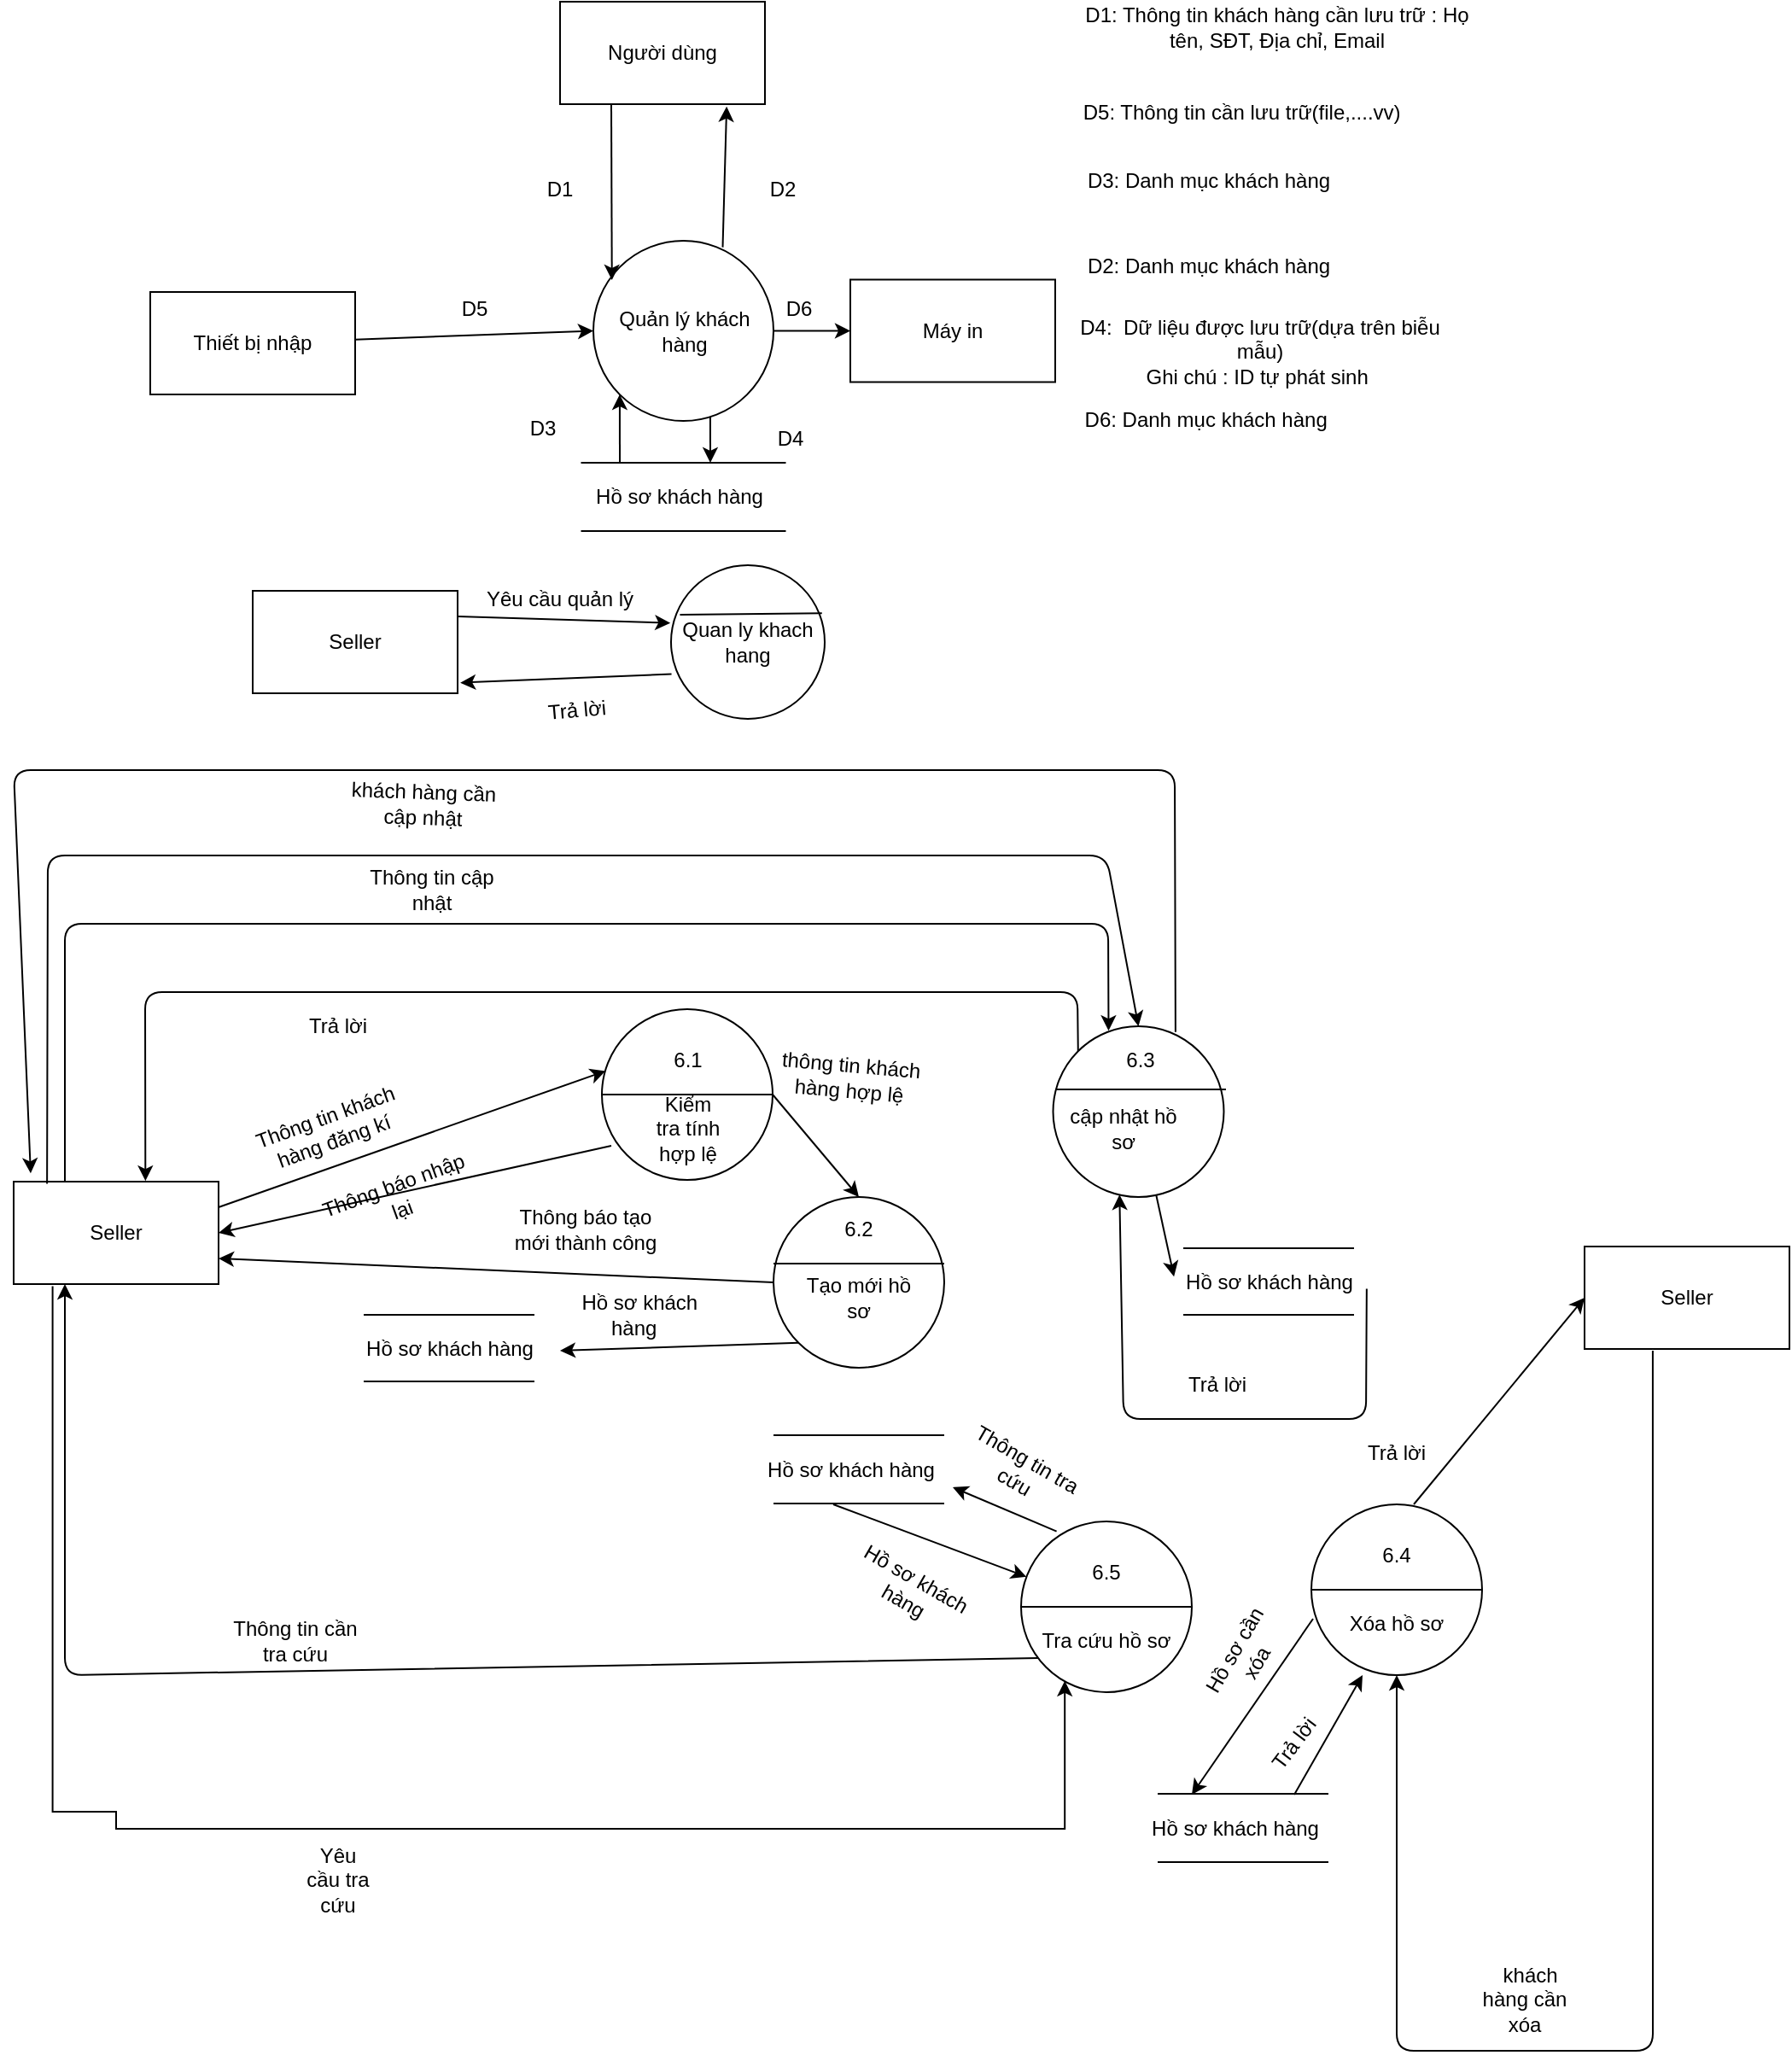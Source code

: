 <mxfile version="13.10.4" type="github" pages="2">
  <diagram id="JgeWKXrkC_5JvDDDMSsi" name="Page-1">
    <mxGraphModel dx="1240" dy="2261" grid="1" gridSize="10" guides="1" tooltips="1" connect="1" arrows="1" fold="1" page="1" pageScale="1" pageWidth="1169" pageHeight="1654" math="0" shadow="0">
      <root>
        <mxCell id="0" />
        <mxCell id="1" parent="0" />
        <mxCell id="gLQEt93kTb4q3hrymPHU-1" value="Seller" style="rounded=0;whiteSpace=wrap;html=1;" parent="1" vertex="1">
          <mxGeometry x="180" y="45" width="120" height="60" as="geometry" />
        </mxCell>
        <mxCell id="gLQEt93kTb4q3hrymPHU-2" value="Quan ly khach hang" style="ellipse;whiteSpace=wrap;html=1;aspect=fixed;" parent="1" vertex="1">
          <mxGeometry x="425" y="30" width="90" height="90" as="geometry" />
        </mxCell>
        <mxCell id="gLQEt93kTb4q3hrymPHU-4" value="" style="endArrow=classic;html=1;exitX=1;exitY=0.25;exitDx=0;exitDy=0;entryX=-0.004;entryY=0.376;entryDx=0;entryDy=0;entryPerimeter=0;" parent="1" source="gLQEt93kTb4q3hrymPHU-1" target="gLQEt93kTb4q3hrymPHU-2" edge="1">
          <mxGeometry width="50" height="50" relative="1" as="geometry">
            <mxPoint x="500" y="320" as="sourcePoint" />
            <mxPoint x="550" y="270" as="targetPoint" />
          </mxGeometry>
        </mxCell>
        <mxCell id="gLQEt93kTb4q3hrymPHU-5" value="Yêu cầu quản lý" style="text;html=1;strokeColor=none;fillColor=none;align=center;verticalAlign=middle;whiteSpace=wrap;rounded=0;" parent="1" vertex="1">
          <mxGeometry x="314.5" y="40" width="90" height="20" as="geometry" />
        </mxCell>
        <mxCell id="gLQEt93kTb4q3hrymPHU-6" value="" style="endArrow=classic;html=1;entryX=1.013;entryY=0.897;entryDx=0;entryDy=0;entryPerimeter=0;exitX=0.003;exitY=0.709;exitDx=0;exitDy=0;exitPerimeter=0;" parent="1" source="gLQEt93kTb4q3hrymPHU-2" target="gLQEt93kTb4q3hrymPHU-1" edge="1">
          <mxGeometry width="50" height="50" relative="1" as="geometry">
            <mxPoint x="500" y="310" as="sourcePoint" />
            <mxPoint x="340" y="230" as="targetPoint" />
          </mxGeometry>
        </mxCell>
        <mxCell id="gLQEt93kTb4q3hrymPHU-7" value="Trả lời" style="text;html=1;strokeColor=none;fillColor=none;align=center;verticalAlign=middle;whiteSpace=wrap;rounded=0;rotation=-5;" parent="1" vertex="1">
          <mxGeometry x="324.5" y="105" width="90" height="20" as="geometry" />
        </mxCell>
        <mxCell id="gLQEt93kTb4q3hrymPHU-13" value="" style="ellipse;whiteSpace=wrap;html=1;aspect=fixed;" parent="1" vertex="1">
          <mxGeometry x="384.5" y="290" width="100" height="100" as="geometry" />
        </mxCell>
        <mxCell id="gLQEt93kTb4q3hrymPHU-14" value="" style="ellipse;whiteSpace=wrap;html=1;aspect=fixed;" parent="1" vertex="1">
          <mxGeometry x="485" y="400" width="100" height="100" as="geometry" />
        </mxCell>
        <mxCell id="gLQEt93kTb4q3hrymPHU-15" value="" style="endArrow=none;html=1;exitX=0;exitY=0.5;exitDx=0;exitDy=0;entryX=1;entryY=0.5;entryDx=0;entryDy=0;" parent="1" source="gLQEt93kTb4q3hrymPHU-13" target="gLQEt93kTb4q3hrymPHU-13" edge="1">
          <mxGeometry width="50" height="50" relative="1" as="geometry">
            <mxPoint x="609.5" y="290" as="sourcePoint" />
            <mxPoint x="659.5" y="240" as="targetPoint" />
          </mxGeometry>
        </mxCell>
        <mxCell id="gLQEt93kTb4q3hrymPHU-16" value="" style="endArrow=none;html=1;exitX=0;exitY=0.5;exitDx=0;exitDy=0;entryX=1;entryY=0.5;entryDx=0;entryDy=0;" parent="1" edge="1">
          <mxGeometry width="50" height="50" relative="1" as="geometry">
            <mxPoint x="485" y="439" as="sourcePoint" />
            <mxPoint x="585" y="439" as="targetPoint" />
          </mxGeometry>
        </mxCell>
        <mxCell id="gLQEt93kTb4q3hrymPHU-17" value="6.1" style="text;html=1;strokeColor=none;fillColor=none;align=center;verticalAlign=middle;whiteSpace=wrap;rounded=0;" parent="1" vertex="1">
          <mxGeometry x="414.5" y="310" width="40" height="20" as="geometry" />
        </mxCell>
        <mxCell id="gLQEt93kTb4q3hrymPHU-18" value="Kiểm tra tính hợp lệ" style="text;html=1;strokeColor=none;fillColor=none;align=center;verticalAlign=middle;whiteSpace=wrap;rounded=0;" parent="1" vertex="1">
          <mxGeometry x="414.5" y="350" width="40" height="20" as="geometry" />
        </mxCell>
        <mxCell id="gLQEt93kTb4q3hrymPHU-19" value="" style="endArrow=none;html=1;exitX=0.058;exitY=0.322;exitDx=0;exitDy=0;entryX=0.982;entryY=0.313;entryDx=0;entryDy=0;entryPerimeter=0;exitPerimeter=0;" parent="1" source="gLQEt93kTb4q3hrymPHU-2" target="gLQEt93kTb4q3hrymPHU-2" edge="1">
          <mxGeometry width="50" height="50" relative="1" as="geometry">
            <mxPoint x="425" y="110" as="sourcePoint" />
            <mxPoint x="475" y="60" as="targetPoint" />
          </mxGeometry>
        </mxCell>
        <mxCell id="gLQEt93kTb4q3hrymPHU-20" value="6.2" style="text;html=1;strokeColor=none;fillColor=none;align=center;verticalAlign=middle;whiteSpace=wrap;rounded=0;" parent="1" vertex="1">
          <mxGeometry x="495" y="409" width="80" height="20" as="geometry" />
        </mxCell>
        <mxCell id="gLQEt93kTb4q3hrymPHU-21" value="Tạo mới hồ sơ" style="text;html=1;strokeColor=none;fillColor=none;align=center;verticalAlign=middle;whiteSpace=wrap;rounded=0;" parent="1" vertex="1">
          <mxGeometry x="495" y="449" width="80" height="20" as="geometry" />
        </mxCell>
        <mxCell id="gLQEt93kTb4q3hrymPHU-26" value="" style="ellipse;whiteSpace=wrap;html=1;aspect=fixed;" parent="1" vertex="1">
          <mxGeometry x="800" y="580" width="100" height="100" as="geometry" />
        </mxCell>
        <mxCell id="gLQEt93kTb4q3hrymPHU-27" value="" style="endArrow=none;html=1;exitX=0;exitY=0.5;exitDx=0;exitDy=0;entryX=1;entryY=0.5;entryDx=0;entryDy=0;" parent="1" source="gLQEt93kTb4q3hrymPHU-26" target="gLQEt93kTb4q3hrymPHU-26" edge="1">
          <mxGeometry width="50" height="50" relative="1" as="geometry">
            <mxPoint x="800" y="690" as="sourcePoint" />
            <mxPoint x="850" y="640" as="targetPoint" />
          </mxGeometry>
        </mxCell>
        <mxCell id="gLQEt93kTb4q3hrymPHU-28" value="6.4" style="text;html=1;strokeColor=none;fillColor=none;align=center;verticalAlign=middle;whiteSpace=wrap;rounded=0;" parent="1" vertex="1">
          <mxGeometry x="810" y="600" width="80" height="20" as="geometry" />
        </mxCell>
        <mxCell id="gLQEt93kTb4q3hrymPHU-29" value="Xóa hồ sơ" style="text;html=1;strokeColor=none;fillColor=none;align=center;verticalAlign=middle;whiteSpace=wrap;rounded=0;" parent="1" vertex="1">
          <mxGeometry x="810" y="640" width="80" height="20" as="geometry" />
        </mxCell>
        <mxCell id="gLQEt93kTb4q3hrymPHU-30" value="Seller" style="rounded=0;whiteSpace=wrap;html=1;" parent="1" vertex="1">
          <mxGeometry x="40" y="391" width="120" height="60" as="geometry" />
        </mxCell>
        <mxCell id="gLQEt93kTb4q3hrymPHU-32" value="" style="endArrow=classic;html=1;exitX=1;exitY=0.25;exitDx=0;exitDy=0;entryX=0.022;entryY=0.362;entryDx=0;entryDy=0;entryPerimeter=0;" parent="1" source="gLQEt93kTb4q3hrymPHU-30" target="gLQEt93kTb4q3hrymPHU-13" edge="1">
          <mxGeometry width="50" height="50" relative="1" as="geometry">
            <mxPoint x="180" y="440" as="sourcePoint" />
            <mxPoint x="280" y="360" as="targetPoint" />
          </mxGeometry>
        </mxCell>
        <mxCell id="gLQEt93kTb4q3hrymPHU-33" value="Thông tin khách hàng đăng kí" style="text;html=1;strokeColor=none;fillColor=none;align=center;verticalAlign=middle;whiteSpace=wrap;rounded=0;rotation=-20;" parent="1" vertex="1">
          <mxGeometry x="180" y="350" width="90" height="20" as="geometry" />
        </mxCell>
        <mxCell id="gLQEt93kTb4q3hrymPHU-35" value="" style="endArrow=classic;html=1;exitX=1;exitY=0.5;exitDx=0;exitDy=0;entryX=0.5;entryY=0;entryDx=0;entryDy=0;" parent="1" source="gLQEt93kTb4q3hrymPHU-13" target="gLQEt93kTb4q3hrymPHU-14" edge="1">
          <mxGeometry width="50" height="50" relative="1" as="geometry">
            <mxPoint x="454.5" y="460" as="sourcePoint" />
            <mxPoint x="510" y="370" as="targetPoint" />
          </mxGeometry>
        </mxCell>
        <mxCell id="gLQEt93kTb4q3hrymPHU-36" value="&amp;nbsp;Hồ sơ khách hàng&amp;nbsp;" style="text;html=1;strokeColor=none;fillColor=none;align=center;verticalAlign=middle;whiteSpace=wrap;rounded=0;rotation=0;" parent="1" vertex="1">
          <mxGeometry x="360" y="459" width="90" height="20" as="geometry" />
        </mxCell>
        <mxCell id="gLQEt93kTb4q3hrymPHU-37" value="" style="endArrow=none;html=1;" parent="1" edge="1">
          <mxGeometry width="50" height="50" relative="1" as="geometry">
            <mxPoint x="245" y="508" as="sourcePoint" />
            <mxPoint x="345" y="508" as="targetPoint" />
          </mxGeometry>
        </mxCell>
        <mxCell id="gLQEt93kTb4q3hrymPHU-38" value="" style="endArrow=none;html=1;" parent="1" edge="1">
          <mxGeometry width="50" height="50" relative="1" as="geometry">
            <mxPoint x="245" y="469" as="sourcePoint" />
            <mxPoint x="345" y="469" as="targetPoint" />
          </mxGeometry>
        </mxCell>
        <mxCell id="gLQEt93kTb4q3hrymPHU-48" value="" style="edgeStyle=orthogonalEdgeStyle;rounded=0;orthogonalLoop=1;jettySize=auto;html=1;entryX=0.256;entryY=0.934;entryDx=0;entryDy=0;entryPerimeter=0;exitX=0.19;exitY=1.02;exitDx=0;exitDy=0;exitPerimeter=0;" parent="1" source="gLQEt93kTb4q3hrymPHU-30" target="gLQEt93kTb4q3hrymPHU-42" edge="1">
          <mxGeometry relative="1" as="geometry">
            <Array as="points">
              <mxPoint x="63" y="760" />
              <mxPoint x="100" y="760" />
              <mxPoint x="100" y="770" />
              <mxPoint x="656" y="770" />
            </Array>
            <mxPoint x="420" y="760" as="sourcePoint" />
          </mxGeometry>
        </mxCell>
        <mxCell id="gLQEt93kTb4q3hrymPHU-39" value="Hồ sơ khách hàng" style="text;html=1;align=center;verticalAlign=middle;resizable=0;points=[];autosize=1;" parent="1" vertex="1">
          <mxGeometry x="240" y="479" width="110" height="20" as="geometry" />
        </mxCell>
        <mxCell id="gLQEt93kTb4q3hrymPHU-40" value="" style="endArrow=classic;html=1;exitX=0;exitY=1;exitDx=0;exitDy=0;" parent="1" source="gLQEt93kTb4q3hrymPHU-14" edge="1">
          <mxGeometry width="50" height="50" relative="1" as="geometry">
            <mxPoint x="500" y="500" as="sourcePoint" />
            <mxPoint x="360" y="490" as="targetPoint" />
          </mxGeometry>
        </mxCell>
        <mxCell id="gLQEt93kTb4q3hrymPHU-42" value="" style="ellipse;whiteSpace=wrap;html=1;aspect=fixed;" parent="1" vertex="1">
          <mxGeometry x="630" y="590" width="100" height="100" as="geometry" />
        </mxCell>
        <mxCell id="gLQEt93kTb4q3hrymPHU-43" value="" style="endArrow=none;html=1;exitX=0;exitY=0.5;exitDx=0;exitDy=0;entryX=1;entryY=0.5;entryDx=0;entryDy=0;" parent="1" source="gLQEt93kTb4q3hrymPHU-42" target="gLQEt93kTb4q3hrymPHU-42" edge="1">
          <mxGeometry width="50" height="50" relative="1" as="geometry">
            <mxPoint x="630" y="700" as="sourcePoint" />
            <mxPoint x="680" y="650" as="targetPoint" />
          </mxGeometry>
        </mxCell>
        <mxCell id="gLQEt93kTb4q3hrymPHU-44" value="6.5" style="text;html=1;strokeColor=none;fillColor=none;align=center;verticalAlign=middle;whiteSpace=wrap;rounded=0;" parent="1" vertex="1">
          <mxGeometry x="640" y="610" width="80" height="20" as="geometry" />
        </mxCell>
        <mxCell id="gLQEt93kTb4q3hrymPHU-45" value="Tra cứu hồ sơ" style="text;html=1;strokeColor=none;fillColor=none;align=center;verticalAlign=middle;whiteSpace=wrap;rounded=0;" parent="1" vertex="1">
          <mxGeometry x="640" y="650" width="80" height="20" as="geometry" />
        </mxCell>
        <mxCell id="gLQEt93kTb4q3hrymPHU-46" value="" style="endArrow=classic;html=1;exitX=0.208;exitY=0.058;exitDx=0;exitDy=0;exitPerimeter=0;" parent="1" source="gLQEt93kTb4q3hrymPHU-42" edge="1">
          <mxGeometry width="50" height="50" relative="1" as="geometry">
            <mxPoint x="500" y="500" as="sourcePoint" />
            <mxPoint x="590" y="570" as="targetPoint" />
          </mxGeometry>
        </mxCell>
        <mxCell id="vIZzHScFhAmNHALjZb-s-1" value="thông tin khách hàng hợp lệ" style="text;html=1;strokeColor=none;fillColor=none;align=center;verticalAlign=middle;whiteSpace=wrap;rounded=0;rotation=5;" parent="1" vertex="1">
          <mxGeometry x="484.5" y="320" width="90" height="20" as="geometry" />
        </mxCell>
        <mxCell id="vIZzHScFhAmNHALjZb-s-2" value="" style="endArrow=classic;html=1;exitX=0.055;exitY=0.8;exitDx=0;exitDy=0;entryX=1;entryY=0.5;entryDx=0;entryDy=0;exitPerimeter=0;" parent="1" source="gLQEt93kTb4q3hrymPHU-13" target="gLQEt93kTb4q3hrymPHU-30" edge="1">
          <mxGeometry width="50" height="50" relative="1" as="geometry">
            <mxPoint x="500" y="490" as="sourcePoint" />
            <mxPoint x="550" y="440" as="targetPoint" />
          </mxGeometry>
        </mxCell>
        <mxCell id="vIZzHScFhAmNHALjZb-s-3" value="Thông báo nhập lại" style="text;html=1;strokeColor=none;fillColor=none;align=center;verticalAlign=middle;whiteSpace=wrap;rounded=0;rotation=-20;" parent="1" vertex="1">
          <mxGeometry x="220" y="390" width="90" height="20" as="geometry" />
        </mxCell>
        <mxCell id="vIZzHScFhAmNHALjZb-s-4" value="" style="endArrow=classic;html=1;exitX=0;exitY=0.5;exitDx=0;exitDy=0;entryX=1;entryY=0.75;entryDx=0;entryDy=0;" parent="1" source="gLQEt93kTb4q3hrymPHU-14" target="gLQEt93kTb4q3hrymPHU-30" edge="1">
          <mxGeometry width="50" height="50" relative="1" as="geometry">
            <mxPoint x="500" y="490" as="sourcePoint" />
            <mxPoint x="550" y="440" as="targetPoint" />
          </mxGeometry>
        </mxCell>
        <mxCell id="vIZzHScFhAmNHALjZb-s-5" value="Thông báo tạo mới thành công" style="text;html=1;strokeColor=none;fillColor=none;align=center;verticalAlign=middle;whiteSpace=wrap;rounded=0;rotation=0;" parent="1" vertex="1">
          <mxGeometry x="330" y="409" width="90" height="20" as="geometry" />
        </mxCell>
        <mxCell id="vIZzHScFhAmNHALjZb-s-11" value="" style="endArrow=none;html=1;" parent="1" edge="1">
          <mxGeometry width="50" height="50" relative="1" as="geometry">
            <mxPoint x="485" y="579.5" as="sourcePoint" />
            <mxPoint x="585" y="579.5" as="targetPoint" />
          </mxGeometry>
        </mxCell>
        <mxCell id="vIZzHScFhAmNHALjZb-s-12" value="" style="endArrow=none;html=1;" parent="1" edge="1">
          <mxGeometry width="50" height="50" relative="1" as="geometry">
            <mxPoint x="485" y="539.5" as="sourcePoint" />
            <mxPoint x="585" y="539.5" as="targetPoint" />
          </mxGeometry>
        </mxCell>
        <mxCell id="vIZzHScFhAmNHALjZb-s-13" value="Hồ sơ khách hàng" style="text;html=1;align=center;verticalAlign=middle;resizable=0;points=[];autosize=1;" parent="1" vertex="1">
          <mxGeometry x="475" y="550" width="110" height="20" as="geometry" />
        </mxCell>
        <mxCell id="vIZzHScFhAmNHALjZb-s-14" value="Yêu cầu tra cứu" style="text;html=1;strokeColor=none;fillColor=none;align=center;verticalAlign=middle;whiteSpace=wrap;rounded=0;rotation=0;" parent="1" vertex="1">
          <mxGeometry x="210" y="790" width="40" height="20" as="geometry" />
        </mxCell>
        <mxCell id="vIZzHScFhAmNHALjZb-s-30" value="Thông tin tra cứu" style="text;html=1;strokeColor=none;fillColor=none;align=center;verticalAlign=middle;whiteSpace=wrap;rounded=0;rotation=30;" parent="1" vertex="1">
          <mxGeometry x="585" y="550" width="90" height="20" as="geometry" />
        </mxCell>
        <mxCell id="vIZzHScFhAmNHALjZb-s-32" value="" style="endArrow=classic;html=1;" parent="1" target="gLQEt93kTb4q3hrymPHU-42" edge="1">
          <mxGeometry width="50" height="50" relative="1" as="geometry">
            <mxPoint x="520" y="580" as="sourcePoint" />
            <mxPoint x="620" y="640" as="targetPoint" />
          </mxGeometry>
        </mxCell>
        <mxCell id="vIZzHScFhAmNHALjZb-s-33" value="Hồ sơ khách hàng" style="text;html=1;strokeColor=none;fillColor=none;align=center;verticalAlign=middle;whiteSpace=wrap;rounded=0;rotation=30;" parent="1" vertex="1">
          <mxGeometry x="530" y="620" width="70" height="20" as="geometry" />
        </mxCell>
        <mxCell id="vIZzHScFhAmNHALjZb-s-34" value="" style="endArrow=classic;html=1;entryX=0.5;entryY=1;entryDx=0;entryDy=0;exitX=0.333;exitY=1.017;exitDx=0;exitDy=0;exitPerimeter=0;" parent="1" source="mkoEhH6fifvT-D5a0tAY-1" target="gLQEt93kTb4q3hrymPHU-26" edge="1">
          <mxGeometry width="50" height="50" relative="1" as="geometry">
            <mxPoint x="40" y="910" as="sourcePoint" />
            <mxPoint x="470" y="540" as="targetPoint" />
            <Array as="points">
              <mxPoint x="1000" y="900" />
              <mxPoint x="850" y="900" />
            </Array>
          </mxGeometry>
        </mxCell>
        <mxCell id="vIZzHScFhAmNHALjZb-s-36" value="&amp;nbsp; khách hàng cần xóa" style="text;html=1;strokeColor=none;fillColor=none;align=center;verticalAlign=middle;whiteSpace=wrap;rounded=0;rotation=0;" parent="1" vertex="1">
          <mxGeometry x="890" y="860" width="70" height="20" as="geometry" />
        </mxCell>
        <mxCell id="vIZzHScFhAmNHALjZb-s-38" value="" style="endArrow=none;html=1;" parent="1" edge="1">
          <mxGeometry width="50" height="50" relative="1" as="geometry">
            <mxPoint x="710" y="789.5" as="sourcePoint" />
            <mxPoint x="810" y="789.5" as="targetPoint" />
          </mxGeometry>
        </mxCell>
        <mxCell id="vIZzHScFhAmNHALjZb-s-39" value="" style="endArrow=none;html=1;" parent="1" edge="1">
          <mxGeometry width="50" height="50" relative="1" as="geometry">
            <mxPoint x="710" y="749.5" as="sourcePoint" />
            <mxPoint x="810" y="749.5" as="targetPoint" />
          </mxGeometry>
        </mxCell>
        <mxCell id="vIZzHScFhAmNHALjZb-s-40" value="Hồ sơ khách hàng" style="text;html=1;align=center;verticalAlign=middle;resizable=0;points=[];autosize=1;" parent="1" vertex="1">
          <mxGeometry x="700" y="760" width="110" height="20" as="geometry" />
        </mxCell>
        <mxCell id="vIZzHScFhAmNHALjZb-s-41" value="" style="endArrow=classic;html=1;exitX=0.01;exitY=0.67;exitDx=0;exitDy=0;exitPerimeter=0;" parent="1" source="gLQEt93kTb4q3hrymPHU-26" edge="1">
          <mxGeometry width="50" height="50" relative="1" as="geometry">
            <mxPoint x="620" y="560" as="sourcePoint" />
            <mxPoint x="730" y="750" as="targetPoint" />
          </mxGeometry>
        </mxCell>
        <mxCell id="vIZzHScFhAmNHALjZb-s-42" value="" style="endArrow=classic;html=1;exitX=0;exitY=1;exitDx=0;exitDy=0;entryX=0.25;entryY=1;entryDx=0;entryDy=0;" parent="1" source="gLQEt93kTb4q3hrymPHU-45" target="gLQEt93kTb4q3hrymPHU-30" edge="1">
          <mxGeometry width="50" height="50" relative="1" as="geometry">
            <mxPoint x="620" y="560" as="sourcePoint" />
            <mxPoint x="110" y="720" as="targetPoint" />
            <Array as="points">
              <mxPoint x="70" y="680" />
            </Array>
          </mxGeometry>
        </mxCell>
        <mxCell id="vIZzHScFhAmNHALjZb-s-43" value="Thông tin cần tra cứu" style="text;html=1;strokeColor=none;fillColor=none;align=center;verticalAlign=middle;whiteSpace=wrap;rounded=0;rotation=0;" parent="1" vertex="1">
          <mxGeometry x="165" y="650" width="80" height="20" as="geometry" />
        </mxCell>
        <mxCell id="vIZzHScFhAmNHALjZb-s-44" value="Hồ sơ cần xóa" style="text;html=1;strokeColor=none;fillColor=none;align=center;verticalAlign=middle;whiteSpace=wrap;rounded=0;rotation=-60;" parent="1" vertex="1">
          <mxGeometry x="728.75" y="659.17" width="65" height="20" as="geometry" />
        </mxCell>
        <mxCell id="vIZzHScFhAmNHALjZb-s-45" value="" style="endArrow=classic;html=1;entryX=0.3;entryY=1;entryDx=0;entryDy=0;entryPerimeter=0;" parent="1" target="gLQEt93kTb4q3hrymPHU-26" edge="1">
          <mxGeometry width="50" height="50" relative="1" as="geometry">
            <mxPoint x="790" y="750" as="sourcePoint" />
            <mxPoint x="770" y="490" as="targetPoint" />
          </mxGeometry>
        </mxCell>
        <mxCell id="vIZzHScFhAmNHALjZb-s-50" value="Trả lời" style="text;html=1;strokeColor=none;fillColor=none;align=center;verticalAlign=middle;whiteSpace=wrap;rounded=0;rotation=-53;" parent="1" vertex="1">
          <mxGeometry x="770" y="710" width="40" height="20" as="geometry" />
        </mxCell>
        <mxCell id="vIZzHScFhAmNHALjZb-s-52" value="Trả lời" style="text;html=1;strokeColor=none;fillColor=none;align=center;verticalAlign=middle;whiteSpace=wrap;rounded=0;rotation=0;" parent="1" vertex="1">
          <mxGeometry x="805" y="540" width="90" height="20" as="geometry" />
        </mxCell>
        <mxCell id="VN7jrJAYl4M5DlJGbv4S-3" value="Quản lý khách hàng" style="ellipse;whiteSpace=wrap;html=1;aspect=fixed;" parent="1" vertex="1">
          <mxGeometry x="379.5" y="-160" width="105.5" height="105.5" as="geometry" />
        </mxCell>
        <mxCell id="VN7jrJAYl4M5DlJGbv4S-5" value="Thiết bị nhập" style="rounded=0;whiteSpace=wrap;html=1;" parent="1" vertex="1">
          <mxGeometry x="120" y="-130" width="120" height="60" as="geometry" />
        </mxCell>
        <mxCell id="VN7jrJAYl4M5DlJGbv4S-6" value="Máy in" style="rounded=0;whiteSpace=wrap;html=1;" parent="1" vertex="1">
          <mxGeometry x="530" y="-137.25" width="120" height="60" as="geometry" />
        </mxCell>
        <mxCell id="VN7jrJAYl4M5DlJGbv4S-7" value="" style="endArrow=classic;html=1;entryX=0;entryY=0.5;entryDx=0;entryDy=0;" parent="1" source="VN7jrJAYl4M5DlJGbv4S-5" target="VN7jrJAYl4M5DlJGbv4S-3" edge="1">
          <mxGeometry width="50" height="50" relative="1" as="geometry">
            <mxPoint x="450" y="70" as="sourcePoint" />
            <mxPoint x="500" y="20" as="targetPoint" />
          </mxGeometry>
        </mxCell>
        <mxCell id="VN7jrJAYl4M5DlJGbv4S-8" value="Người dùng" style="rounded=0;whiteSpace=wrap;html=1;" parent="1" vertex="1">
          <mxGeometry x="360" y="-300" width="120" height="60" as="geometry" />
        </mxCell>
        <mxCell id="VN7jrJAYl4M5DlJGbv4S-9" value="" style="endArrow=classic;html=1;exitX=0.25;exitY=1;exitDx=0;exitDy=0;entryX=0.103;entryY=0.218;entryDx=0;entryDy=0;entryPerimeter=0;" parent="1" source="VN7jrJAYl4M5DlJGbv4S-8" target="VN7jrJAYl4M5DlJGbv4S-3" edge="1">
          <mxGeometry width="50" height="50" relative="1" as="geometry">
            <mxPoint x="450" y="-30" as="sourcePoint" />
            <mxPoint x="500" y="-80" as="targetPoint" />
          </mxGeometry>
        </mxCell>
        <mxCell id="VN7jrJAYl4M5DlJGbv4S-13" value="" style="endArrow=classic;html=1;exitX=0.718;exitY=0.036;exitDx=0;exitDy=0;exitPerimeter=0;entryX=0.813;entryY=1.023;entryDx=0;entryDy=0;entryPerimeter=0;" parent="1" source="VN7jrJAYl4M5DlJGbv4S-3" target="VN7jrJAYl4M5DlJGbv4S-8" edge="1">
          <mxGeometry width="50" height="50" relative="1" as="geometry">
            <mxPoint x="520" y="-150" as="sourcePoint" />
            <mxPoint x="570" y="-200" as="targetPoint" />
          </mxGeometry>
        </mxCell>
        <mxCell id="VN7jrJAYl4M5DlJGbv4S-14" value="" style="endArrow=classic;html=1;exitX=1;exitY=0.5;exitDx=0;exitDy=0;entryX=0;entryY=0.5;entryDx=0;entryDy=0;" parent="1" source="VN7jrJAYl4M5DlJGbv4S-3" target="VN7jrJAYl4M5DlJGbv4S-6" edge="1">
          <mxGeometry width="50" height="50" relative="1" as="geometry">
            <mxPoint x="450" y="-30" as="sourcePoint" />
            <mxPoint x="500" y="-80" as="targetPoint" />
          </mxGeometry>
        </mxCell>
        <mxCell id="VN7jrJAYl4M5DlJGbv4S-15" value="" style="endArrow=none;html=1;" parent="1" edge="1">
          <mxGeometry width="50" height="50" relative="1" as="geometry">
            <mxPoint x="372.25" y="-30" as="sourcePoint" />
            <mxPoint x="492.25" y="-30" as="targetPoint" />
          </mxGeometry>
        </mxCell>
        <mxCell id="VN7jrJAYl4M5DlJGbv4S-16" value="" style="endArrow=none;html=1;" parent="1" edge="1">
          <mxGeometry width="50" height="50" relative="1" as="geometry">
            <mxPoint x="372.25" y="10" as="sourcePoint" />
            <mxPoint x="492.25" y="10" as="targetPoint" />
          </mxGeometry>
        </mxCell>
        <mxCell id="VN7jrJAYl4M5DlJGbv4S-17" value="Hồ sơ khách hàng" style="text;html=1;strokeColor=none;fillColor=none;align=center;verticalAlign=middle;whiteSpace=wrap;rounded=0;" parent="1" vertex="1">
          <mxGeometry x="376.75" y="-20" width="105.5" height="20" as="geometry" />
        </mxCell>
        <mxCell id="VN7jrJAYl4M5DlJGbv4S-18" value="" style="endArrow=classic;html=1;entryX=0;entryY=1;entryDx=0;entryDy=0;" parent="1" target="VN7jrJAYl4M5DlJGbv4S-3" edge="1">
          <mxGeometry width="50" height="50" relative="1" as="geometry">
            <mxPoint x="395" y="-30" as="sourcePoint" />
            <mxPoint x="340" y="-70" as="targetPoint" />
          </mxGeometry>
        </mxCell>
        <mxCell id="VN7jrJAYl4M5DlJGbv4S-19" value="" style="endArrow=classic;html=1;exitX=0.649;exitY=0.976;exitDx=0;exitDy=0;exitPerimeter=0;" parent="1" source="VN7jrJAYl4M5DlJGbv4S-3" edge="1">
          <mxGeometry width="50" height="50" relative="1" as="geometry">
            <mxPoint x="440" y="-30" as="sourcePoint" />
            <mxPoint x="448" y="-30" as="targetPoint" />
          </mxGeometry>
        </mxCell>
        <mxCell id="VN7jrJAYl4M5DlJGbv4S-20" value="D1" style="text;html=1;strokeColor=none;fillColor=none;align=center;verticalAlign=middle;whiteSpace=wrap;rounded=0;" parent="1" vertex="1">
          <mxGeometry x="339.5" y="-200" width="40" height="20" as="geometry" />
        </mxCell>
        <mxCell id="VN7jrJAYl4M5DlJGbv4S-21" value="D2" style="text;html=1;align=center;verticalAlign=middle;resizable=0;points=[];autosize=1;" parent="1" vertex="1">
          <mxGeometry x="475" y="-200" width="30" height="20" as="geometry" />
        </mxCell>
        <mxCell id="VN7jrJAYl4M5DlJGbv4S-22" value="D3" style="text;html=1;strokeColor=none;fillColor=none;align=center;verticalAlign=middle;whiteSpace=wrap;rounded=0;" parent="1" vertex="1">
          <mxGeometry x="330" y="-60" width="40" height="20" as="geometry" />
        </mxCell>
        <mxCell id="VN7jrJAYl4M5DlJGbv4S-23" value="D4" style="text;html=1;strokeColor=none;fillColor=none;align=center;verticalAlign=middle;whiteSpace=wrap;rounded=0;" parent="1" vertex="1">
          <mxGeometry x="475" y="-54.5" width="40" height="20" as="geometry" />
        </mxCell>
        <mxCell id="VN7jrJAYl4M5DlJGbv4S-24" value="D5" style="text;html=1;strokeColor=none;fillColor=none;align=center;verticalAlign=middle;whiteSpace=wrap;rounded=0;" parent="1" vertex="1">
          <mxGeometry x="290" y="-130" width="40" height="20" as="geometry" />
        </mxCell>
        <mxCell id="VN7jrJAYl4M5DlJGbv4S-25" value="D6" style="text;html=1;strokeColor=none;fillColor=none;align=center;verticalAlign=middle;whiteSpace=wrap;rounded=0;" parent="1" vertex="1">
          <mxGeometry x="480" y="-130" width="40" height="20" as="geometry" />
        </mxCell>
        <mxCell id="VN7jrJAYl4M5DlJGbv4S-26" value="D1: Thông tin khách hàng cần lưu trữ : Họ tên, SĐT, Địa chỉ, Email" style="text;html=1;strokeColor=none;fillColor=none;align=center;verticalAlign=middle;whiteSpace=wrap;rounded=0;" parent="1" vertex="1">
          <mxGeometry x="660" y="-300" width="240" height="30" as="geometry" />
        </mxCell>
        <mxCell id="yU0P2vdU0fTmqsD06AeY-1" value="D3: Danh mục khách hàng&lt;br&gt;" style="text;html=1;strokeColor=none;fillColor=none;align=center;verticalAlign=middle;whiteSpace=wrap;rounded=0;" parent="1" vertex="1">
          <mxGeometry x="620" y="-210" width="240" height="30" as="geometry" />
        </mxCell>
        <mxCell id="yU0P2vdU0fTmqsD06AeY-2" value="D2: Danh mục khách hàng" style="text;html=1;strokeColor=none;fillColor=none;align=center;verticalAlign=middle;whiteSpace=wrap;rounded=0;" parent="1" vertex="1">
          <mxGeometry x="620" y="-160" width="240" height="30" as="geometry" />
        </mxCell>
        <mxCell id="yU0P2vdU0fTmqsD06AeY-4" value="D4:&amp;nbsp; Dữ liệu được lưu trữ(dựa trên biễu mẫu)&lt;br&gt;Ghi chú : ID tự phát sinh&amp;nbsp;" style="text;html=1;strokeColor=none;fillColor=none;align=center;verticalAlign=middle;whiteSpace=wrap;rounded=0;" parent="1" vertex="1">
          <mxGeometry x="650" y="-110" width="240" height="30" as="geometry" />
        </mxCell>
        <mxCell id="yU0P2vdU0fTmqsD06AeY-5" value="D5: Thông tin cần lưu trữ(file,....vv)&amp;nbsp;" style="text;html=1;strokeColor=none;fillColor=none;align=center;verticalAlign=middle;whiteSpace=wrap;rounded=0;" parent="1" vertex="1">
          <mxGeometry x="641.25" y="-250" width="240" height="30" as="geometry" />
        </mxCell>
        <mxCell id="yU0P2vdU0fTmqsD06AeY-6" value="D6: Danh mục khách hàng&amp;nbsp;" style="text;html=1;strokeColor=none;fillColor=none;align=center;verticalAlign=middle;whiteSpace=wrap;rounded=0;" parent="1" vertex="1">
          <mxGeometry x="620" y="-70" width="240" height="30" as="geometry" />
        </mxCell>
        <mxCell id="yU0P2vdU0fTmqsD06AeY-7" style="edgeStyle=orthogonalEdgeStyle;rounded=0;orthogonalLoop=1;jettySize=auto;html=1;exitX=0.5;exitY=1;exitDx=0;exitDy=0;" parent="1" source="yU0P2vdU0fTmqsD06AeY-5" target="yU0P2vdU0fTmqsD06AeY-5" edge="1">
          <mxGeometry relative="1" as="geometry" />
        </mxCell>
        <mxCell id="yU0P2vdU0fTmqsD06AeY-11" value="" style="ellipse;whiteSpace=wrap;html=1;aspect=fixed;" parent="1" vertex="1">
          <mxGeometry x="648.75" y="300" width="100" height="100" as="geometry" />
        </mxCell>
        <mxCell id="yU0P2vdU0fTmqsD06AeY-12" value="cập nhật hồ sơ" style="text;html=1;strokeColor=none;fillColor=none;align=center;verticalAlign=middle;whiteSpace=wrap;rounded=0;" parent="1" vertex="1">
          <mxGeometry x="650" y="350" width="80" height="20" as="geometry" />
        </mxCell>
        <mxCell id="yU0P2vdU0fTmqsD06AeY-14" value="" style="endArrow=classic;html=1;exitX=0.163;exitY=0.02;exitDx=0;exitDy=0;exitPerimeter=0;entryX=0.5;entryY=0;entryDx=0;entryDy=0;" parent="1" source="gLQEt93kTb4q3hrymPHU-30" target="yU0P2vdU0fTmqsD06AeY-11" edge="1">
          <mxGeometry width="50" height="50" relative="1" as="geometry">
            <mxPoint x="480" y="510" as="sourcePoint" />
            <mxPoint x="680" y="200" as="targetPoint" />
            <Array as="points">
              <mxPoint x="60" y="200" />
              <mxPoint x="680" y="200" />
            </Array>
          </mxGeometry>
        </mxCell>
        <mxCell id="yU0P2vdU0fTmqsD06AeY-15" value="khách hàng cần cập nhật" style="text;html=1;strokeColor=none;fillColor=none;align=center;verticalAlign=middle;whiteSpace=wrap;rounded=0;rotation=2;" parent="1" vertex="1">
          <mxGeometry x="234.5" y="160" width="90" height="20" as="geometry" />
        </mxCell>
        <mxCell id="yU0P2vdU0fTmqsD06AeY-16" value="" style="endArrow=none;html=1;exitX=0.013;exitY=0.37;exitDx=0;exitDy=0;exitPerimeter=0;" parent="1" source="yU0P2vdU0fTmqsD06AeY-11" edge="1">
          <mxGeometry width="50" height="50" relative="1" as="geometry">
            <mxPoint x="480" y="410" as="sourcePoint" />
            <mxPoint x="750" y="337" as="targetPoint" />
          </mxGeometry>
        </mxCell>
        <mxCell id="yU0P2vdU0fTmqsD06AeY-17" value="6.3" style="text;html=1;strokeColor=none;fillColor=none;align=center;verticalAlign=middle;whiteSpace=wrap;rounded=0;" parent="1" vertex="1">
          <mxGeometry x="680" y="310" width="40" height="20" as="geometry" />
        </mxCell>
        <mxCell id="yU0P2vdU0fTmqsD06AeY-18" value="" style="endArrow=classic;html=1;exitX=0;exitY=0;exitDx=0;exitDy=0;entryX=0.643;entryY=-0.007;entryDx=0;entryDy=0;entryPerimeter=0;" parent="1" source="yU0P2vdU0fTmqsD06AeY-11" target="gLQEt93kTb4q3hrymPHU-30" edge="1">
          <mxGeometry width="50" height="50" relative="1" as="geometry">
            <mxPoint x="480" y="410" as="sourcePoint" />
            <mxPoint x="530" y="360" as="targetPoint" />
            <Array as="points">
              <mxPoint x="663" y="280" />
              <mxPoint x="117" y="280" />
            </Array>
          </mxGeometry>
        </mxCell>
        <mxCell id="yU0P2vdU0fTmqsD06AeY-19" value="Trả lời" style="text;html=1;strokeColor=none;fillColor=none;align=center;verticalAlign=middle;whiteSpace=wrap;rounded=0;rotation=0;" parent="1" vertex="1">
          <mxGeometry x="185" y="290" width="90" height="20" as="geometry" />
        </mxCell>
        <mxCell id="yU0P2vdU0fTmqsD06AeY-20" value="" style="endArrow=classic;html=1;exitX=0.25;exitY=0;exitDx=0;exitDy=0;entryX=0.325;entryY=0.026;entryDx=0;entryDy=0;entryPerimeter=0;rounded=1;" parent="1" source="gLQEt93kTb4q3hrymPHU-30" target="yU0P2vdU0fTmqsD06AeY-11" edge="1">
          <mxGeometry width="50" height="50" relative="1" as="geometry">
            <mxPoint x="430" y="310" as="sourcePoint" />
            <mxPoint x="670" y="240" as="targetPoint" />
            <Array as="points">
              <mxPoint x="70" y="240" />
              <mxPoint x="681" y="240" />
            </Array>
          </mxGeometry>
        </mxCell>
        <mxCell id="yU0P2vdU0fTmqsD06AeY-21" value="Thông tin cập nhật" style="text;html=1;strokeColor=none;fillColor=none;align=center;verticalAlign=middle;whiteSpace=wrap;rounded=0;rotation=0;" parent="1" vertex="1">
          <mxGeometry x="240" y="210" width="90" height="20" as="geometry" />
        </mxCell>
        <mxCell id="yU0P2vdU0fTmqsD06AeY-22" value="" style="endArrow=none;html=1;" parent="1" edge="1">
          <mxGeometry width="50" height="50" relative="1" as="geometry">
            <mxPoint x="725" y="469" as="sourcePoint" />
            <mxPoint x="825" y="469" as="targetPoint" />
          </mxGeometry>
        </mxCell>
        <mxCell id="yU0P2vdU0fTmqsD06AeY-23" value="" style="endArrow=none;html=1;" parent="1" edge="1">
          <mxGeometry width="50" height="50" relative="1" as="geometry">
            <mxPoint x="725" y="430" as="sourcePoint" />
            <mxPoint x="825" y="430" as="targetPoint" />
          </mxGeometry>
        </mxCell>
        <mxCell id="yU0P2vdU0fTmqsD06AeY-24" value="Hồ sơ khách hàng" style="text;html=1;align=center;verticalAlign=middle;resizable=0;points=[];autosize=1;" parent="1" vertex="1">
          <mxGeometry x="720" y="440" width="110" height="20" as="geometry" />
        </mxCell>
        <mxCell id="yU0P2vdU0fTmqsD06AeY-25" value="" style="endArrow=classic;html=1;strokeColor=#000000;entryX=-0.004;entryY=0.33;entryDx=0;entryDy=0;entryPerimeter=0;" parent="1" source="yU0P2vdU0fTmqsD06AeY-11" target="yU0P2vdU0fTmqsD06AeY-24" edge="1">
          <mxGeometry width="50" height="50" relative="1" as="geometry">
            <mxPoint x="430" y="410" as="sourcePoint" />
            <mxPoint x="480" y="360" as="targetPoint" />
          </mxGeometry>
        </mxCell>
        <mxCell id="yU0P2vdU0fTmqsD06AeY-26" value="" style="endArrow=classic;html=1;strokeColor=#000000;entryX=0.389;entryY=0.986;entryDx=0;entryDy=0;exitX=1.022;exitY=0.69;exitDx=0;exitDy=0;exitPerimeter=0;entryPerimeter=0;" parent="1" source="yU0P2vdU0fTmqsD06AeY-24" target="yU0P2vdU0fTmqsD06AeY-11" edge="1">
          <mxGeometry width="50" height="50" relative="1" as="geometry">
            <mxPoint x="830" y="500" as="sourcePoint" />
            <mxPoint x="890" y="430" as="targetPoint" />
            <Array as="points">
              <mxPoint x="832" y="530" />
              <mxPoint x="690" y="530" />
            </Array>
          </mxGeometry>
        </mxCell>
        <mxCell id="yU0P2vdU0fTmqsD06AeY-27" value="" style="endArrow=classic;html=1;strokeColor=#000000;exitX=0.717;exitY=0.034;exitDx=0;exitDy=0;exitPerimeter=0;entryX=0.083;entryY=-0.081;entryDx=0;entryDy=0;entryPerimeter=0;" parent="1" source="yU0P2vdU0fTmqsD06AeY-11" target="gLQEt93kTb4q3hrymPHU-30" edge="1">
          <mxGeometry width="50" height="50" relative="1" as="geometry">
            <mxPoint x="430" y="510" as="sourcePoint" />
            <mxPoint x="480" y="460" as="targetPoint" />
            <Array as="points">
              <mxPoint x="720" y="150" />
              <mxPoint x="40" y="150" />
            </Array>
          </mxGeometry>
        </mxCell>
        <mxCell id="yU0P2vdU0fTmqsD06AeY-28" value="Trả lời" style="text;html=1;strokeColor=none;fillColor=none;align=center;verticalAlign=middle;whiteSpace=wrap;rounded=0;rotation=0;" parent="1" vertex="1">
          <mxGeometry x="700" y="500" width="90" height="20" as="geometry" />
        </mxCell>
        <mxCell id="mkoEhH6fifvT-D5a0tAY-1" value="Seller" style="rounded=0;whiteSpace=wrap;html=1;" vertex="1" parent="1">
          <mxGeometry x="960" y="429" width="120" height="60" as="geometry" />
        </mxCell>
        <mxCell id="mkoEhH6fifvT-D5a0tAY-2" value="" style="endArrow=classic;html=1;entryX=0;entryY=0.5;entryDx=0;entryDy=0;" edge="1" parent="1" target="mkoEhH6fifvT-D5a0tAY-1">
          <mxGeometry width="50" height="50" relative="1" as="geometry">
            <mxPoint x="860" y="580" as="sourcePoint" />
            <mxPoint x="910" y="530" as="targetPoint" />
          </mxGeometry>
        </mxCell>
      </root>
    </mxGraphModel>
  </diagram>
  <diagram id="FiJikJLUi6I2228e7MV2" name="Page-2">
    <mxGraphModel dx="868" dy="425" grid="1" gridSize="10" guides="1" tooltips="1" connect="1" arrows="1" fold="1" page="1" pageScale="1" pageWidth="827" pageHeight="1169" math="0" shadow="0">
      <root>
        <mxCell id="4pYMHooQVCGH8kPnpE45-0" />
        <mxCell id="4pYMHooQVCGH8kPnpE45-1" parent="4pYMHooQVCGH8kPnpE45-0" />
        <mxCell id="4pYMHooQVCGH8kPnpE45-2" value="Kiểm tra tính hợp lệ" style="ellipse;whiteSpace=wrap;html=1;aspect=fixed;" vertex="1" parent="4pYMHooQVCGH8kPnpE45-1">
          <mxGeometry x="240" y="40" width="120" height="120" as="geometry" />
        </mxCell>
        <mxCell id="4pYMHooQVCGH8kPnpE45-3" value="" style="endArrow=none;html=1;exitX=0.058;exitY=0.3;exitDx=0;exitDy=0;entryX=0.967;entryY=0.3;entryDx=0;entryDy=0;exitPerimeter=0;entryPerimeter=0;" edge="1" parent="4pYMHooQVCGH8kPnpE45-1">
          <mxGeometry width="50" height="50" relative="1" as="geometry">
            <mxPoint x="245.96" y="76" as="sourcePoint" />
            <mxPoint x="355.04" y="76" as="targetPoint" />
          </mxGeometry>
        </mxCell>
        <mxCell id="ewfU5En-W2LLJ-krBd1w-0" value="6.1" style="text;html=1;strokeColor=none;fillColor=none;align=center;verticalAlign=middle;whiteSpace=wrap;rounded=0;" vertex="1" parent="4pYMHooQVCGH8kPnpE45-1">
          <mxGeometry x="280" y="50" width="40" height="20" as="geometry" />
        </mxCell>
        <mxCell id="B-kml38n7G-i2BBP_781-0" value="Tạo mới hồ sơ" style="ellipse;whiteSpace=wrap;html=1;aspect=fixed;" vertex="1" parent="4pYMHooQVCGH8kPnpE45-1">
          <mxGeometry x="440" y="200" width="120" height="120" as="geometry" />
        </mxCell>
        <mxCell id="B-kml38n7G-i2BBP_781-1" value="" style="endArrow=none;html=1;exitX=0.058;exitY=0.3;exitDx=0;exitDy=0;entryX=0.967;entryY=0.3;entryDx=0;entryDy=0;exitPerimeter=0;entryPerimeter=0;" edge="1" parent="4pYMHooQVCGH8kPnpE45-1">
          <mxGeometry width="50" height="50" relative="1" as="geometry">
            <mxPoint x="445.96" y="236" as="sourcePoint" />
            <mxPoint x="555.04" y="236" as="targetPoint" />
          </mxGeometry>
        </mxCell>
        <mxCell id="B-kml38n7G-i2BBP_781-2" value="6.2" style="text;html=1;strokeColor=none;fillColor=none;align=center;verticalAlign=middle;whiteSpace=wrap;rounded=0;" vertex="1" parent="4pYMHooQVCGH8kPnpE45-1">
          <mxGeometry x="480" y="210" width="40" height="20" as="geometry" />
        </mxCell>
        <mxCell id="-QWkTkc5ppbgz-KaohbQ-0" value="Seller" style="rounded=0;whiteSpace=wrap;html=1;" vertex="1" parent="4pYMHooQVCGH8kPnpE45-1">
          <mxGeometry x="40" y="230" width="120" height="60" as="geometry" />
        </mxCell>
        <mxCell id="-QWkTkc5ppbgz-KaohbQ-1" value="Cập nhật hồ sơ" style="ellipse;whiteSpace=wrap;html=1;aspect=fixed;" vertex="1" parent="4pYMHooQVCGH8kPnpE45-1">
          <mxGeometry x="240" y="360" width="120" height="120" as="geometry" />
        </mxCell>
        <mxCell id="-QWkTkc5ppbgz-KaohbQ-2" value="" style="endArrow=none;html=1;exitX=0.058;exitY=0.3;exitDx=0;exitDy=0;entryX=0.967;entryY=0.3;entryDx=0;entryDy=0;exitPerimeter=0;entryPerimeter=0;" edge="1" parent="4pYMHooQVCGH8kPnpE45-1">
          <mxGeometry width="50" height="50" relative="1" as="geometry">
            <mxPoint x="245.96" y="396" as="sourcePoint" />
            <mxPoint x="355.04" y="396" as="targetPoint" />
          </mxGeometry>
        </mxCell>
        <mxCell id="-QWkTkc5ppbgz-KaohbQ-3" value="6.3" style="text;html=1;strokeColor=none;fillColor=none;align=center;verticalAlign=middle;whiteSpace=wrap;rounded=0;" vertex="1" parent="4pYMHooQVCGH8kPnpE45-1">
          <mxGeometry x="280" y="370" width="40" height="20" as="geometry" />
        </mxCell>
        <mxCell id="Uz6xXx48RqvxNzplUwgR-0" value="Xóa hồ sơ" style="ellipse;whiteSpace=wrap;html=1;aspect=fixed;" vertex="1" parent="4pYMHooQVCGH8kPnpE45-1">
          <mxGeometry x="440" y="360" width="120" height="120" as="geometry" />
        </mxCell>
        <mxCell id="Uz6xXx48RqvxNzplUwgR-1" value="" style="endArrow=none;html=1;exitX=0.058;exitY=0.3;exitDx=0;exitDy=0;entryX=0.967;entryY=0.3;entryDx=0;entryDy=0;exitPerimeter=0;entryPerimeter=0;" edge="1" parent="4pYMHooQVCGH8kPnpE45-1">
          <mxGeometry width="50" height="50" relative="1" as="geometry">
            <mxPoint x="445.96" y="396" as="sourcePoint" />
            <mxPoint x="555.04" y="396" as="targetPoint" />
          </mxGeometry>
        </mxCell>
        <mxCell id="Uz6xXx48RqvxNzplUwgR-2" value="6.4" style="text;html=1;strokeColor=none;fillColor=none;align=center;verticalAlign=middle;whiteSpace=wrap;rounded=0;" vertex="1" parent="4pYMHooQVCGH8kPnpE45-1">
          <mxGeometry x="480" y="370" width="40" height="20" as="geometry" />
        </mxCell>
        <mxCell id="Uz6xXx48RqvxNzplUwgR-3" value="Tra cứu hồ sơ" style="ellipse;whiteSpace=wrap;html=1;aspect=fixed;" vertex="1" parent="4pYMHooQVCGH8kPnpE45-1">
          <mxGeometry x="440" y="520" width="120" height="120" as="geometry" />
        </mxCell>
        <mxCell id="Uz6xXx48RqvxNzplUwgR-4" value="" style="endArrow=none;html=1;exitX=0.058;exitY=0.3;exitDx=0;exitDy=0;entryX=0.967;entryY=0.3;entryDx=0;entryDy=0;exitPerimeter=0;entryPerimeter=0;" edge="1" parent="4pYMHooQVCGH8kPnpE45-1">
          <mxGeometry width="50" height="50" relative="1" as="geometry">
            <mxPoint x="445.96" y="556" as="sourcePoint" />
            <mxPoint x="555.04" y="556" as="targetPoint" />
          </mxGeometry>
        </mxCell>
        <mxCell id="Uz6xXx48RqvxNzplUwgR-5" value="6.5" style="text;html=1;strokeColor=none;fillColor=none;align=center;verticalAlign=middle;whiteSpace=wrap;rounded=0;" vertex="1" parent="4pYMHooQVCGH8kPnpE45-1">
          <mxGeometry x="480" y="530" width="40" height="20" as="geometry" />
        </mxCell>
        <mxCell id="k1rORdqRyEjC0Ga-L7CU-0" value="Seller" style="rounded=0;whiteSpace=wrap;html=1;" vertex="1" parent="4pYMHooQVCGH8kPnpE45-1">
          <mxGeometry x="680" y="470" width="120" height="60" as="geometry" />
        </mxCell>
        <mxCell id="k1rORdqRyEjC0Ga-L7CU-1" value="Hồ sơ khách hàng" style="shape=partialRectangle;whiteSpace=wrap;html=1;left=0;right=0;fillColor=none;" vertex="1" parent="4pYMHooQVCGH8kPnpE45-1">
          <mxGeometry x="440" y="70" width="120" height="60" as="geometry" />
        </mxCell>
        <mxCell id="IIG2PCXjzjOrdm7vZvxP-0" value="Hồ sơ khách hàng" style="shape=partialRectangle;whiteSpace=wrap;html=1;left=0;right=0;fillColor=none;" vertex="1" parent="4pYMHooQVCGH8kPnpE45-1">
          <mxGeometry x="440" y="680" width="120" height="60" as="geometry" />
        </mxCell>
        <mxCell id="IIG2PCXjzjOrdm7vZvxP-1" value="Hồ sơ khách hàng" style="shape=partialRectangle;whiteSpace=wrap;html=1;left=0;right=0;fillColor=none;" vertex="1" parent="4pYMHooQVCGH8kPnpE45-1">
          <mxGeometry x="240" y="520" width="120" height="60" as="geometry" />
        </mxCell>
        <mxCell id="IIG2PCXjzjOrdm7vZvxP-2" value="Hồ sơ khách hàng" style="shape=partialRectangle;whiteSpace=wrap;html=1;left=0;right=0;fillColor=none;" vertex="1" parent="4pYMHooQVCGH8kPnpE45-1">
          <mxGeometry x="680" y="220" width="120" height="60" as="geometry" />
        </mxCell>
        <mxCell id="56R2Gw3cMKDfEFqX45Lq-0" value="" style="endArrow=classic;html=1;entryX=0;entryY=1;entryDx=0;entryDy=0;" edge="1" parent="4pYMHooQVCGH8kPnpE45-1" target="4pYMHooQVCGH8kPnpE45-2">
          <mxGeometry width="50" height="50" relative="1" as="geometry">
            <mxPoint x="133" y="230" as="sourcePoint" />
            <mxPoint x="183" y="180" as="targetPoint" />
          </mxGeometry>
        </mxCell>
        <mxCell id="56R2Gw3cMKDfEFqX45Lq-1" value="Thông tin khách&lt;br&gt;&amp;nbsp;hàng đăng ký" style="text;html=1;align=center;verticalAlign=middle;resizable=0;points=[];autosize=1;" vertex="1" parent="4pYMHooQVCGH8kPnpE45-1">
          <mxGeometry x="100" y="160" width="100" height="30" as="geometry" />
        </mxCell>
        <mxCell id="32jUYA8wZ2jZ__gaPtZw-0" value="" style="endArrow=classic;html=1;exitX=0.5;exitY=1;exitDx=0;exitDy=0;entryX=1;entryY=0.5;entryDx=0;entryDy=0;" edge="1" parent="4pYMHooQVCGH8kPnpE45-1" source="4pYMHooQVCGH8kPnpE45-2" target="-QWkTkc5ppbgz-KaohbQ-0">
          <mxGeometry width="50" height="50" relative="1" as="geometry">
            <mxPoint x="520" y="180" as="sourcePoint" />
            <mxPoint x="570" y="130" as="targetPoint" />
          </mxGeometry>
        </mxCell>
        <mxCell id="32jUYA8wZ2jZ__gaPtZw-1" value="Thông báo &lt;br&gt;nhập lại" style="text;html=1;align=center;verticalAlign=middle;resizable=0;points=[];autosize=1;" vertex="1" parent="4pYMHooQVCGH8kPnpE45-1">
          <mxGeometry x="200" y="230" width="70" height="30" as="geometry" />
        </mxCell>
        <mxCell id="Z-5NEyV_BuVtc14KcBP7-0" value="" style="endArrow=classic;html=1;exitX=0.5;exitY=0;exitDx=0;exitDy=0;entryX=0.5;entryY=1;entryDx=0;entryDy=0;" edge="1" parent="4pYMHooQVCGH8kPnpE45-1" source="B-kml38n7G-i2BBP_781-0" target="k1rORdqRyEjC0Ga-L7CU-1">
          <mxGeometry width="50" height="50" relative="1" as="geometry">
            <mxPoint x="520" y="170" as="sourcePoint" />
            <mxPoint x="570" y="120" as="targetPoint" />
          </mxGeometry>
        </mxCell>
        <mxCell id="_eoLQHq8j9EcgHQtMOyJ-0" value="Hồ sơ&lt;br&gt;&amp;nbsp;khách hàng" style="text;html=1;align=center;verticalAlign=middle;resizable=0;points=[];autosize=1;" vertex="1" parent="4pYMHooQVCGH8kPnpE45-1">
          <mxGeometry x="500" y="160" width="80" height="30" as="geometry" />
        </mxCell>
        <mxCell id="hrZMwGPZvT1cD5FvdbUb-0" value="" style="endArrow=classic;html=1;exitX=1;exitY=1;exitDx=0;exitDy=0;entryX=0;entryY=0;entryDx=0;entryDy=0;" edge="1" parent="4pYMHooQVCGH8kPnpE45-1" source="4pYMHooQVCGH8kPnpE45-2" target="B-kml38n7G-i2BBP_781-0">
          <mxGeometry width="50" height="50" relative="1" as="geometry">
            <mxPoint x="520" y="310" as="sourcePoint" />
            <mxPoint x="570" y="260" as="targetPoint" />
          </mxGeometry>
        </mxCell>
        <mxCell id="hrZMwGPZvT1cD5FvdbUb-1" value="Thông tin &lt;br&gt;khách hàng &lt;br&gt;hợp lệ" style="text;html=1;align=center;verticalAlign=middle;resizable=0;points=[];autosize=1;" vertex="1" parent="4pYMHooQVCGH8kPnpE45-1">
          <mxGeometry x="330" y="180" width="80" height="50" as="geometry" />
        </mxCell>
        <mxCell id="Z1NhdqBesVLCMc5L_tfl-0" value="" style="endArrow=classic;html=1;exitX=0.012;exitY=0.668;exitDx=0;exitDy=0;exitPerimeter=0;" edge="1" parent="4pYMHooQVCGH8kPnpE45-1" source="B-kml38n7G-i2BBP_781-0">
          <mxGeometry width="50" height="50" relative="1" as="geometry">
            <mxPoint x="520" y="290" as="sourcePoint" />
            <mxPoint x="160" y="280" as="targetPoint" />
          </mxGeometry>
        </mxCell>
        <mxCell id="Z1NhdqBesVLCMc5L_tfl-1" value="Thông báo tạo hồ sơ thành công" style="text;html=1;align=center;verticalAlign=middle;resizable=0;points=[];autosize=1;" vertex="1" parent="4pYMHooQVCGH8kPnpE45-1">
          <mxGeometry x="205" y="280" width="190" height="20" as="geometry" />
        </mxCell>
        <mxCell id="ymnyu-tBc0r617AtZKsJ-0" value="" style="endArrow=classic;html=1;exitX=0;exitY=0;exitDx=0;exitDy=0;entryX=0.75;entryY=1;entryDx=0;entryDy=0;" edge="1" parent="4pYMHooQVCGH8kPnpE45-1" source="-QWkTkc5ppbgz-KaohbQ-1" target="-QWkTkc5ppbgz-KaohbQ-0">
          <mxGeometry width="50" height="50" relative="1" as="geometry">
            <mxPoint x="520" y="290" as="sourcePoint" />
            <mxPoint x="140" y="330" as="targetPoint" />
          </mxGeometry>
        </mxCell>
        <mxCell id="ymnyu-tBc0r617AtZKsJ-1" value="Thông báo cập nhật thành công&amp;nbsp;" style="text;html=1;align=center;verticalAlign=middle;resizable=0;points=[];autosize=1;" vertex="1" parent="4pYMHooQVCGH8kPnpE45-1">
          <mxGeometry x="200" y="320" width="190" height="20" as="geometry" />
        </mxCell>
        <mxCell id="Qpelcpg4nxNGYecrdan8-0" value="" style="endArrow=classic;html=1;entryX=0;entryY=0.5;entryDx=0;entryDy=0;exitX=0.25;exitY=1;exitDx=0;exitDy=0;" edge="1" parent="4pYMHooQVCGH8kPnpE45-1" source="-QWkTkc5ppbgz-KaohbQ-0" target="-QWkTkc5ppbgz-KaohbQ-1">
          <mxGeometry width="50" height="50" relative="1" as="geometry">
            <mxPoint x="120" y="330" as="sourcePoint" />
            <mxPoint x="570" y="240" as="targetPoint" />
          </mxGeometry>
        </mxCell>
        <mxCell id="Qpelcpg4nxNGYecrdan8-1" value="Thông tin&lt;br&gt;&amp;nbsp;cập nhật" style="text;html=1;align=center;verticalAlign=middle;resizable=0;points=[];autosize=1;" vertex="1" parent="4pYMHooQVCGH8kPnpE45-1">
          <mxGeometry x="100" y="365" width="70" height="30" as="geometry" />
        </mxCell>
        <mxCell id="TN7uHxyrtdejt1U2Pj2N-0" value="" style="endArrow=classic;html=1;exitX=0.5;exitY=1;exitDx=0;exitDy=0;entryX=0.5;entryY=0;entryDx=0;entryDy=0;" edge="1" parent="4pYMHooQVCGH8kPnpE45-1" source="-QWkTkc5ppbgz-KaohbQ-1" target="IIG2PCXjzjOrdm7vZvxP-1">
          <mxGeometry width="50" height="50" relative="1" as="geometry">
            <mxPoint x="320" y="500" as="sourcePoint" />
            <mxPoint x="410" y="520" as="targetPoint" />
          </mxGeometry>
        </mxCell>
        <mxCell id="TN7uHxyrtdejt1U2Pj2N-1" value="Hồ sơ khách hàng" style="text;html=1;align=center;verticalAlign=middle;resizable=0;points=[];autosize=1;" vertex="1" parent="4pYMHooQVCGH8kPnpE45-1">
          <mxGeometry x="180" y="490" width="110" height="20" as="geometry" />
        </mxCell>
        <mxCell id="xZjcJc0NFNBW3iwBiVqj-0" value="" style="endArrow=classic;html=1;exitX=0.25;exitY=1;exitDx=0;exitDy=0;entryX=0;entryY=1;entryDx=0;entryDy=0;" edge="1" parent="4pYMHooQVCGH8kPnpE45-1" source="-QWkTkc5ppbgz-KaohbQ-0" target="-QWkTkc5ppbgz-KaohbQ-1">
          <mxGeometry width="50" height="50" relative="1" as="geometry">
            <mxPoint x="40" y="450" as="sourcePoint" />
            <mxPoint x="90" y="400" as="targetPoint" />
            <Array as="points">
              <mxPoint x="70" y="462" />
            </Array>
          </mxGeometry>
        </mxCell>
        <mxCell id="PqScokRK6hJ4O7sBjffp-0" value="Khách hàng&lt;br&gt;cần cập nhật&amp;nbsp;" style="text;html=1;align=center;verticalAlign=middle;resizable=0;points=[];autosize=1;" vertex="1" parent="4pYMHooQVCGH8kPnpE45-1">
          <mxGeometry x="100" y="420" width="90" height="30" as="geometry" />
        </mxCell>
        <mxCell id="GZsJcyvR0InO1XINIs8V-0" value="" style="endArrow=classic;html=1;exitX=0.667;exitY=0;exitDx=0;exitDy=0;exitPerimeter=0;" edge="1" parent="4pYMHooQVCGH8kPnpE45-1" source="IIG2PCXjzjOrdm7vZvxP-0">
          <mxGeometry width="50" height="50" relative="1" as="geometry">
            <mxPoint x="520" y="677" as="sourcePoint" />
            <mxPoint x="520" y="637" as="targetPoint" />
          </mxGeometry>
        </mxCell>
        <mxCell id="700LHs6eH2_O2h1zeOs0-0" value="" style="endArrow=classic;html=1;entryX=0.333;entryY=-0.012;entryDx=0;entryDy=0;entryPerimeter=0;" edge="1" parent="4pYMHooQVCGH8kPnpE45-1">
          <mxGeometry width="50" height="50" relative="1" as="geometry">
            <mxPoint x="480" y="638" as="sourcePoint" />
            <mxPoint x="479.96" y="678.28" as="targetPoint" />
          </mxGeometry>
        </mxCell>
        <mxCell id="LeeY_LF9oBC42TWGWyCK-0" value="Thông tin tra cứu" style="text;html=1;align=center;verticalAlign=middle;resizable=0;points=[];autosize=1;" vertex="1" parent="4pYMHooQVCGH8kPnpE45-1">
          <mxGeometry x="370" y="648" width="110" height="20" as="geometry" />
        </mxCell>
        <mxCell id="LeeY_LF9oBC42TWGWyCK-1" value="Hồ sơ khách hàng" style="text;html=1;align=center;verticalAlign=middle;resizable=0;points=[];autosize=1;" vertex="1" parent="4pYMHooQVCGH8kPnpE45-1">
          <mxGeometry x="520" y="648" width="110" height="20" as="geometry" />
        </mxCell>
        <mxCell id="r-xm8Jdld1cF1jZYtI6Y-0" value="" style="endArrow=classic;html=1;exitX=0.25;exitY=1;exitDx=0;exitDy=0;entryX=1;entryY=0.5;entryDx=0;entryDy=0;" edge="1" parent="4pYMHooQVCGH8kPnpE45-1" source="k1rORdqRyEjC0Ga-L7CU-0" target="Uz6xXx48RqvxNzplUwgR-3">
          <mxGeometry width="50" height="50" relative="1" as="geometry">
            <mxPoint x="580" y="600" as="sourcePoint" />
            <mxPoint x="630" y="550" as="targetPoint" />
            <Array as="points">
              <mxPoint x="710" y="580" />
            </Array>
          </mxGeometry>
        </mxCell>
        <mxCell id="r-xm8Jdld1cF1jZYtI6Y-1" value="Yêu cầu tra cứu" style="text;html=1;align=center;verticalAlign=middle;resizable=0;points=[];autosize=1;" vertex="1" parent="4pYMHooQVCGH8kPnpE45-1">
          <mxGeometry x="580" y="560" width="100" height="20" as="geometry" />
        </mxCell>
        <mxCell id="r-xm8Jdld1cF1jZYtI6Y-2" value="" style="endArrow=classic;html=1;exitX=1;exitY=1;exitDx=0;exitDy=0;entryX=0.75;entryY=1;entryDx=0;entryDy=0;" edge="1" parent="4pYMHooQVCGH8kPnpE45-1" source="Uz6xXx48RqvxNzplUwgR-3" target="k1rORdqRyEjC0Ga-L7CU-0">
          <mxGeometry width="50" height="50" relative="1" as="geometry">
            <mxPoint x="580" y="600" as="sourcePoint" />
            <mxPoint x="630" y="550" as="targetPoint" />
            <Array as="points">
              <mxPoint x="770" y="622" />
            </Array>
          </mxGeometry>
        </mxCell>
        <mxCell id="r-xm8Jdld1cF1jZYtI6Y-3" value="Thông tin cần tra cứu" style="text;html=1;align=center;verticalAlign=middle;resizable=0;points=[];autosize=1;" vertex="1" parent="4pYMHooQVCGH8kPnpE45-1">
          <mxGeometry x="580" y="600" width="130" height="20" as="geometry" />
        </mxCell>
        <mxCell id="r-xm8Jdld1cF1jZYtI6Y-4" value="" style="endArrow=classic;html=1;entryX=0.25;entryY=1;entryDx=0;entryDy=0;exitX=0.652;exitY=0.032;exitDx=0;exitDy=0;exitPerimeter=0;" edge="1" parent="4pYMHooQVCGH8kPnpE45-1" source="Uz6xXx48RqvxNzplUwgR-0" target="IIG2PCXjzjOrdm7vZvxP-2">
          <mxGeometry width="50" height="50" relative="1" as="geometry">
            <mxPoint x="500" y="360" as="sourcePoint" />
            <mxPoint x="550" y="310" as="targetPoint" />
          </mxGeometry>
        </mxCell>
        <mxCell id="dQX6T77b-F-MhyPCnc_b-0" value="Hồ sơ &lt;br&gt;cần xóa" style="text;html=1;align=center;verticalAlign=middle;resizable=0;points=[];autosize=1;rotation=0;" vertex="1" parent="4pYMHooQVCGH8kPnpE45-1">
          <mxGeometry x="590" y="275" width="60" height="30" as="geometry" />
        </mxCell>
        <mxCell id="9BFGNWkU4k1YLaAWQ3fl-0" value="" style="endArrow=classic;html=1;exitX=0.75;exitY=1;exitDx=0;exitDy=0;entryX=1;entryY=0;entryDx=0;entryDy=0;" edge="1" parent="4pYMHooQVCGH8kPnpE45-1" source="IIG2PCXjzjOrdm7vZvxP-2" target="Uz6xXx48RqvxNzplUwgR-0">
          <mxGeometry width="50" height="50" relative="1" as="geometry">
            <mxPoint x="580" y="370" as="sourcePoint" />
            <mxPoint x="630" y="320" as="targetPoint" />
          </mxGeometry>
        </mxCell>
        <mxCell id="9BFGNWkU4k1YLaAWQ3fl-1" value="Trả lời" style="text;html=1;align=center;verticalAlign=middle;resizable=0;points=[];autosize=1;" vertex="1" parent="4pYMHooQVCGH8kPnpE45-1">
          <mxGeometry x="635" y="330" width="50" height="20" as="geometry" />
        </mxCell>
        <mxCell id="3KPD3YTP0nUWxHAu8Lwz-0" value="" style="endArrow=classic;html=1;exitX=0.5;exitY=0;exitDx=0;exitDy=0;entryX=1;entryY=0.5;entryDx=0;entryDy=0;" edge="1" parent="4pYMHooQVCGH8kPnpE45-1" source="k1rORdqRyEjC0Ga-L7CU-0" target="Uz6xXx48RqvxNzplUwgR-0">
          <mxGeometry width="50" height="50" relative="1" as="geometry">
            <mxPoint x="580" y="470" as="sourcePoint" />
            <mxPoint x="630" y="420" as="targetPoint" />
            <Array as="points">
              <mxPoint x="740" y="420" />
            </Array>
          </mxGeometry>
        </mxCell>
        <mxCell id="3KPD3YTP0nUWxHAu8Lwz-1" value="Khách hàng cần xóa" style="text;html=1;align=center;verticalAlign=middle;resizable=0;points=[];autosize=1;" vertex="1" parent="4pYMHooQVCGH8kPnpE45-1">
          <mxGeometry x="585" y="395" width="120" height="20" as="geometry" />
        </mxCell>
        <mxCell id="3KPD3YTP0nUWxHAu8Lwz-2" value="" style="endArrow=classic;html=1;exitX=1;exitY=1;exitDx=0;exitDy=0;entryX=0;entryY=0.5;entryDx=0;entryDy=0;" edge="1" parent="4pYMHooQVCGH8kPnpE45-1" source="Uz6xXx48RqvxNzplUwgR-0" target="k1rORdqRyEjC0Ga-L7CU-0">
          <mxGeometry width="50" height="50" relative="1" as="geometry">
            <mxPoint x="580" y="470" as="sourcePoint" />
            <mxPoint x="630" y="420" as="targetPoint" />
            <Array as="points">
              <mxPoint x="542" y="500" />
            </Array>
          </mxGeometry>
        </mxCell>
        <mxCell id="3KPD3YTP0nUWxHAu8Lwz-3" value="Thông báo &lt;br&gt;xóa thành công&amp;nbsp;" style="text;html=1;align=center;verticalAlign=middle;resizable=0;points=[];autosize=1;" vertex="1" parent="4pYMHooQVCGH8kPnpE45-1">
          <mxGeometry x="560" y="500" width="100" height="30" as="geometry" />
        </mxCell>
      </root>
    </mxGraphModel>
  </diagram>
</mxfile>
